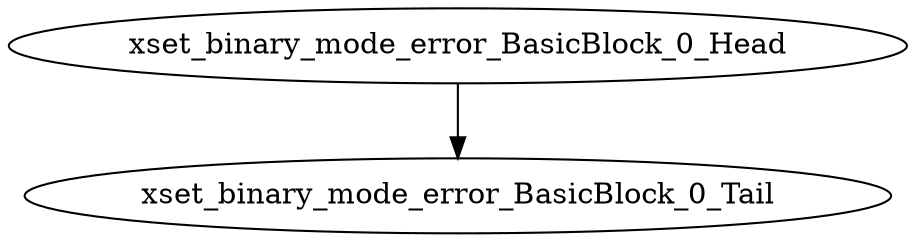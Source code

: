 digraph G {
    "xset_binary_mode_error_BasicBlock_0_Head" -> "xset_binary_mode_error_BasicBlock_0_Tail"
}
